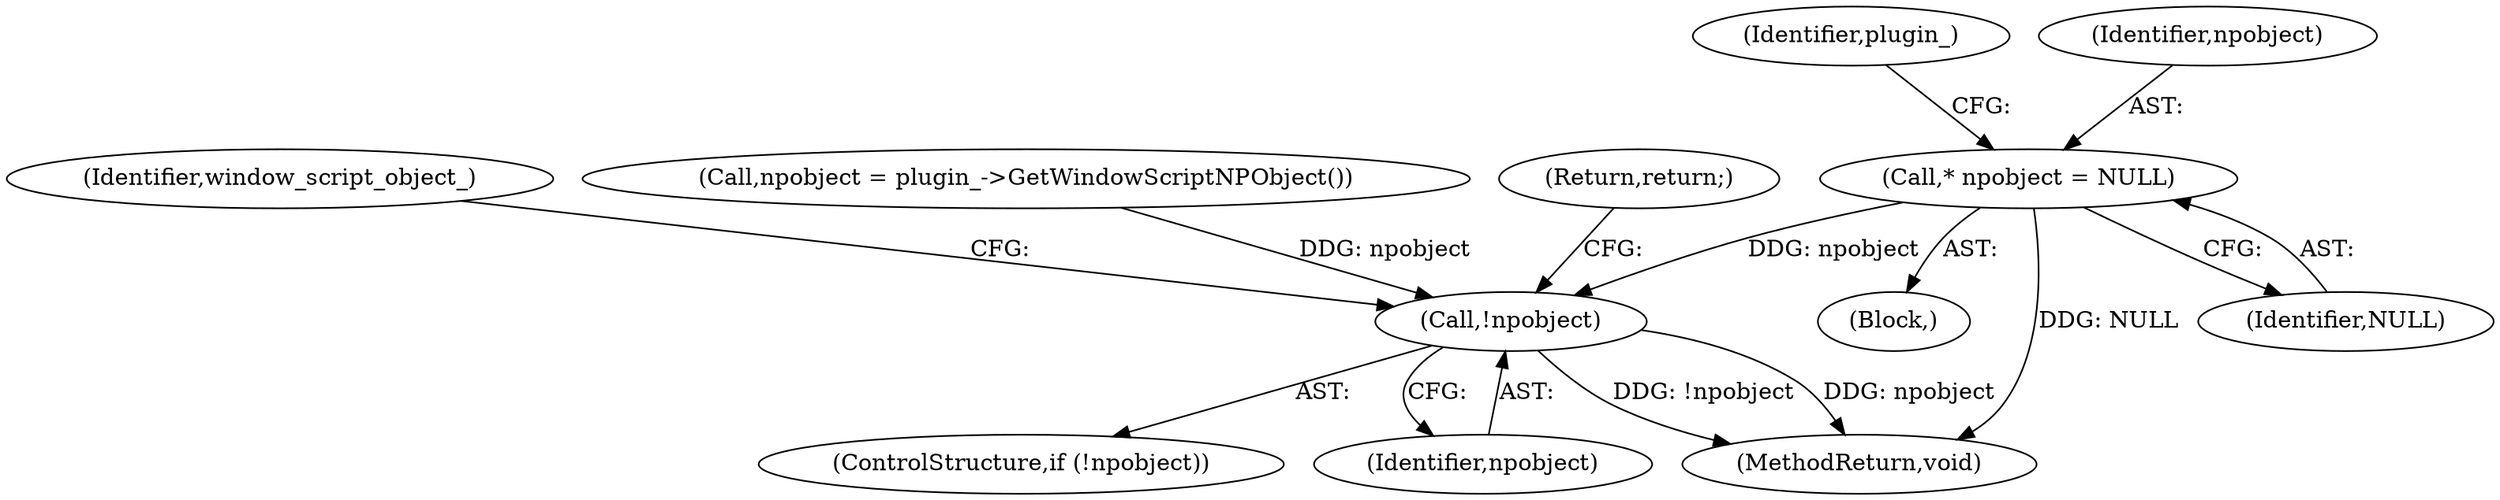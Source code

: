 digraph "0_Chrome_ea3d1d84be3d6f97bf50e76511c9e26af6895533_17@pointer" {
"1000109" [label="(Call,* npobject = NULL)"];
"1000118" [label="(Call,!npobject)"];
"1000113" [label="(Identifier,plugin_)"];
"1000109" [label="(Call,* npobject = NULL)"];
"1000117" [label="(ControlStructure,if (!npobject))"];
"1000122" [label="(Identifier,window_script_object_)"];
"1000119" [label="(Identifier,npobject)"];
"1000114" [label="(Call,npobject = plugin_->GetWindowScriptNPObject())"];
"1000103" [label="(Block,)"];
"1000128" [label="(MethodReturn,void)"];
"1000120" [label="(Return,return;)"];
"1000111" [label="(Identifier,NULL)"];
"1000110" [label="(Identifier,npobject)"];
"1000118" [label="(Call,!npobject)"];
"1000109" -> "1000103"  [label="AST: "];
"1000109" -> "1000111"  [label="CFG: "];
"1000110" -> "1000109"  [label="AST: "];
"1000111" -> "1000109"  [label="AST: "];
"1000113" -> "1000109"  [label="CFG: "];
"1000109" -> "1000128"  [label="DDG: NULL"];
"1000109" -> "1000118"  [label="DDG: npobject"];
"1000118" -> "1000117"  [label="AST: "];
"1000118" -> "1000119"  [label="CFG: "];
"1000119" -> "1000118"  [label="AST: "];
"1000120" -> "1000118"  [label="CFG: "];
"1000122" -> "1000118"  [label="CFG: "];
"1000118" -> "1000128"  [label="DDG: !npobject"];
"1000118" -> "1000128"  [label="DDG: npobject"];
"1000114" -> "1000118"  [label="DDG: npobject"];
}
